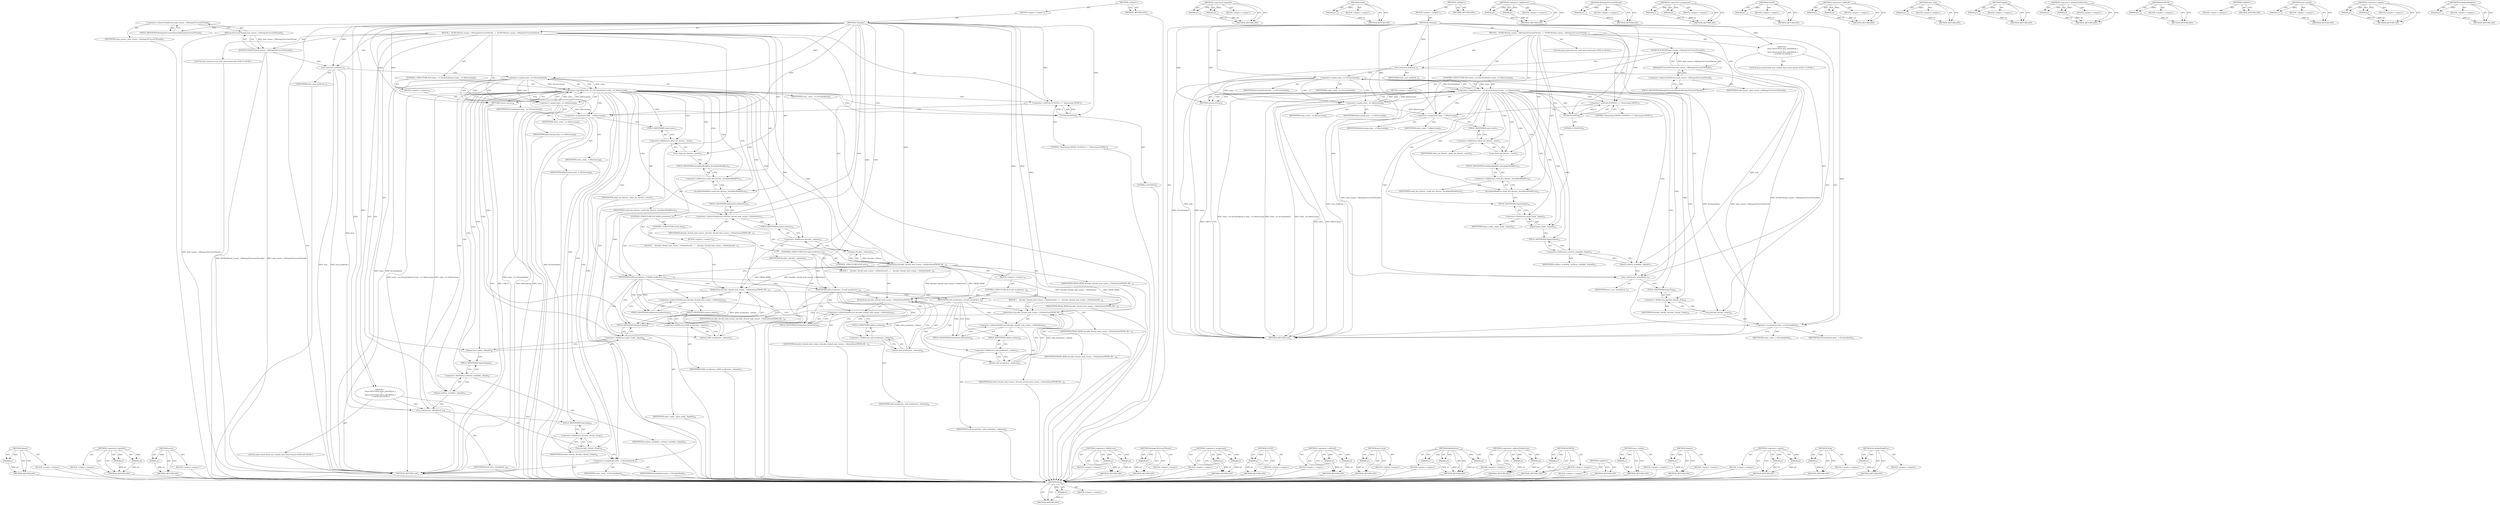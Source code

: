 digraph "InvalidateWeakPtrs" {
vulnerable_147 [label=<(METHOD,Stop)>];
vulnerable_148 [label=<(PARAM,p1)>];
vulnerable_149 [label=<(BLOCK,&lt;empty&gt;,&lt;empty&gt;)>];
vulnerable_150 [label=<(METHOD_RETURN,ANY)>];
vulnerable_102 [label=<(METHOD,&lt;operator&gt;.logicalOr)>];
vulnerable_103 [label=<(PARAM,p1)>];
vulnerable_104 [label=<(PARAM,p2)>];
vulnerable_105 [label=<(BLOCK,&lt;empty&gt;,&lt;empty&gt;)>];
vulnerable_106 [label=<(METHOD_RETURN,ANY)>];
vulnerable_126 [label=<(METHOD,reset)>];
vulnerable_127 [label=<(PARAM,p1)>];
vulnerable_128 [label=<(BLOCK,&lt;empty&gt;,&lt;empty&gt;)>];
vulnerable_129 [label=<(METHOD_RETURN,ANY)>];
vulnerable_6 [label=<(METHOD,&lt;global&gt;)<SUB>1</SUB>>];
vulnerable_7 [label=<(BLOCK,&lt;empty&gt;,&lt;empty&gt;)<SUB>1</SUB>>];
vulnerable_8 [label=<(METHOD,Cleanup)<SUB>1</SUB>>];
vulnerable_9 [label=<(BLOCK,{
  DCHECK(task_runner_-&gt;BelongsToCurrentThread...,{
  DCHECK(task_runner_-&gt;BelongsToCurrentThread...)<SUB>1</SUB>>];
vulnerable_10 [label=<(DCHECK,DCHECK(task_runner_-&gt;BelongsToCurrentThread()))<SUB>2</SUB>>];
vulnerable_11 [label=<(BelongsToCurrentThread,task_runner_-&gt;BelongsToCurrentThread())<SUB>2</SUB>>];
vulnerable_12 [label=<(&lt;operator&gt;.indirectFieldAccess,task_runner_-&gt;BelongsToCurrentThread)<SUB>2</SUB>>];
vulnerable_13 [label=<(IDENTIFIER,task_runner_,task_runner_-&gt;BelongsToCurrentThread())<SUB>2</SUB>>];
vulnerable_14 [label=<(FIELD_IDENTIFIER,BelongsToCurrentThread,BelongsToCurrentThread)<SUB>2</SUB>>];
vulnerable_15 [label="<(LOCAL,base.AutoLock auto_lock: base.AutoLock)<SUB>4</SUB>>"];
vulnerable_16 [label=<(auto_lock,auto_lock(lock_))<SUB>4</SUB>>];
vulnerable_17 [label=<(IDENTIFIER,lock_,auto_lock(lock_))<SUB>4</SUB>>];
vulnerable_18 [label=<(CONTROL_STRUCTURE,IF,if (state_ == kUninitialized || state_ == kDestroying))<SUB>5</SUB>>];
vulnerable_19 [label=<(&lt;operator&gt;.logicalOr,state_ == kUninitialized || state_ == kDestroying)<SUB>5</SUB>>];
vulnerable_20 [label=<(&lt;operator&gt;.equals,state_ == kUninitialized)<SUB>5</SUB>>];
vulnerable_21 [label=<(IDENTIFIER,state_,state_ == kUninitialized)<SUB>5</SUB>>];
vulnerable_22 [label=<(IDENTIFIER,kUninitialized,state_ == kUninitialized)<SUB>5</SUB>>];
vulnerable_23 [label=<(&lt;operator&gt;.equals,state_ == kDestroying)<SUB>5</SUB>>];
vulnerable_24 [label=<(IDENTIFIER,state_,state_ == kDestroying)<SUB>5</SUB>>];
vulnerable_25 [label=<(IDENTIFIER,kDestroying,state_ == kDestroying)<SUB>5</SUB>>];
vulnerable_26 [label=<(BLOCK,&lt;empty&gt;,&lt;empty&gt;)<SUB>6</SUB>>];
vulnerable_27 [label=<(RETURN,return;,return;)<SUB>6</SUB>>];
vulnerable_28 [label=<(&lt;operator&gt;.shiftLeft,VLOGF(2) &lt;&lt; &quot;Destroying VAVDA&quot;)<SUB>8</SUB>>];
vulnerable_29 [label=<(VLOGF,VLOGF(2))<SUB>8</SUB>>];
vulnerable_30 [label=<(LITERAL,2,VLOGF(2))<SUB>8</SUB>>];
vulnerable_31 [label=<(LITERAL,&quot;Destroying VAVDA&quot;,VLOGF(2) &lt;&lt; &quot;Destroying VAVDA&quot;)<SUB>8</SUB>>];
vulnerable_32 [label=<(&lt;operator&gt;.assignment,state_ = kDestroying)<SUB>9</SUB>>];
vulnerable_33 [label=<(IDENTIFIER,state_,state_ = kDestroying)<SUB>9</SUB>>];
vulnerable_34 [label=<(IDENTIFIER,kDestroying,state_ = kDestroying)<SUB>9</SUB>>];
vulnerable_35 [label=<(reset,client_ptr_factory_.reset())<SUB>11</SUB>>];
vulnerable_36 [label=<(&lt;operator&gt;.fieldAccess,client_ptr_factory_.reset)<SUB>11</SUB>>];
vulnerable_37 [label=<(IDENTIFIER,client_ptr_factory_,client_ptr_factory_.reset())<SUB>11</SUB>>];
vulnerable_38 [label=<(FIELD_IDENTIFIER,reset,reset)<SUB>11</SUB>>];
vulnerable_39 [label=<(InvalidateWeakPtrs,weak_this_factory_.InvalidateWeakPtrs())<SUB>12</SUB>>];
vulnerable_40 [label=<(&lt;operator&gt;.fieldAccess,weak_this_factory_.InvalidateWeakPtrs)<SUB>12</SUB>>];
vulnerable_41 [label=<(IDENTIFIER,weak_this_factory_,weak_this_factory_.InvalidateWeakPtrs())<SUB>12</SUB>>];
vulnerable_42 [label=<(FIELD_IDENTIFIER,InvalidateWeakPtrs,InvalidateWeakPtrs)<SUB>12</SUB>>];
vulnerable_43 [label=<(Signal,input_ready_.Signal())<SUB>14</SUB>>];
vulnerable_44 [label=<(&lt;operator&gt;.fieldAccess,input_ready_.Signal)<SUB>14</SUB>>];
vulnerable_45 [label=<(IDENTIFIER,input_ready_,input_ready_.Signal())<SUB>14</SUB>>];
vulnerable_46 [label=<(FIELD_IDENTIFIER,Signal,Signal)<SUB>14</SUB>>];
vulnerable_47 [label=<(Signal,surfaces_available_.Signal())<SUB>15</SUB>>];
vulnerable_48 [label=<(&lt;operator&gt;.fieldAccess,surfaces_available_.Signal)<SUB>15</SUB>>];
vulnerable_49 [label=<(IDENTIFIER,surfaces_available_,surfaces_available_.Signal())<SUB>15</SUB>>];
vulnerable_50 [label=<(FIELD_IDENTIFIER,Signal,Signal)<SUB>15</SUB>>];
vulnerable_51 [label="<(BLOCK,{
    base::AutoUnlock auto_unlock(lock_);
    ...,{
    base::AutoUnlock auto_unlock(lock_);
    ...)<SUB>16</SUB>>"];
vulnerable_52 [label="<(LOCAL,base.AutoUnlock auto_unlock: base.AutoUnlock)<SUB>17</SUB>>"];
vulnerable_53 [label=<(auto_unlock,auto_unlock(lock_))<SUB>17</SUB>>];
vulnerable_54 [label=<(IDENTIFIER,lock_,auto_unlock(lock_))<SUB>17</SUB>>];
vulnerable_55 [label=<(Stop,decoder_thread_.Stop())<SUB>18</SUB>>];
vulnerable_56 [label=<(&lt;operator&gt;.fieldAccess,decoder_thread_.Stop)<SUB>18</SUB>>];
vulnerable_57 [label=<(IDENTIFIER,decoder_thread_,decoder_thread_.Stop())<SUB>18</SUB>>];
vulnerable_58 [label=<(FIELD_IDENTIFIER,Stop,Stop)<SUB>18</SUB>>];
vulnerable_59 [label=<(&lt;operator&gt;.assignment,state_ = kUninitialized)<SUB>21</SUB>>];
vulnerable_60 [label=<(IDENTIFIER,state_,state_ = kUninitialized)<SUB>21</SUB>>];
vulnerable_61 [label=<(IDENTIFIER,kUninitialized,state_ = kUninitialized)<SUB>21</SUB>>];
vulnerable_62 [label=<(METHOD_RETURN,void)<SUB>1</SUB>>];
vulnerable_64 [label=<(METHOD_RETURN,ANY)<SUB>1</SUB>>];
vulnerable_130 [label=<(METHOD,&lt;operator&gt;.fieldAccess)>];
vulnerable_131 [label=<(PARAM,p1)>];
vulnerable_132 [label=<(PARAM,p2)>];
vulnerable_133 [label=<(BLOCK,&lt;empty&gt;,&lt;empty&gt;)>];
vulnerable_134 [label=<(METHOD_RETURN,ANY)>];
vulnerable_89 [label=<(METHOD,BelongsToCurrentThread)>];
vulnerable_90 [label=<(PARAM,p1)>];
vulnerable_91 [label=<(BLOCK,&lt;empty&gt;,&lt;empty&gt;)>];
vulnerable_92 [label=<(METHOD_RETURN,ANY)>];
vulnerable_121 [label=<(METHOD,&lt;operator&gt;.assignment)>];
vulnerable_122 [label=<(PARAM,p1)>];
vulnerable_123 [label=<(PARAM,p2)>];
vulnerable_124 [label=<(BLOCK,&lt;empty&gt;,&lt;empty&gt;)>];
vulnerable_125 [label=<(METHOD_RETURN,ANY)>];
vulnerable_117 [label=<(METHOD,VLOGF)>];
vulnerable_118 [label=<(PARAM,p1)>];
vulnerable_119 [label=<(BLOCK,&lt;empty&gt;,&lt;empty&gt;)>];
vulnerable_120 [label=<(METHOD_RETURN,ANY)>];
vulnerable_112 [label=<(METHOD,&lt;operator&gt;.shiftLeft)>];
vulnerable_113 [label=<(PARAM,p1)>];
vulnerable_114 [label=<(PARAM,p2)>];
vulnerable_115 [label=<(BLOCK,&lt;empty&gt;,&lt;empty&gt;)>];
vulnerable_116 [label=<(METHOD_RETURN,ANY)>];
vulnerable_98 [label=<(METHOD,auto_lock)>];
vulnerable_99 [label=<(PARAM,p1)>];
vulnerable_100 [label=<(BLOCK,&lt;empty&gt;,&lt;empty&gt;)>];
vulnerable_101 [label=<(METHOD_RETURN,ANY)>];
vulnerable_139 [label=<(METHOD,Signal)>];
vulnerable_140 [label=<(PARAM,p1)>];
vulnerable_141 [label=<(BLOCK,&lt;empty&gt;,&lt;empty&gt;)>];
vulnerable_142 [label=<(METHOD_RETURN,ANY)>];
vulnerable_93 [label=<(METHOD,&lt;operator&gt;.indirectFieldAccess)>];
vulnerable_94 [label=<(PARAM,p1)>];
vulnerable_95 [label=<(PARAM,p2)>];
vulnerable_96 [label=<(BLOCK,&lt;empty&gt;,&lt;empty&gt;)>];
vulnerable_97 [label=<(METHOD_RETURN,ANY)>];
vulnerable_85 [label=<(METHOD,DCHECK)>];
vulnerable_86 [label=<(PARAM,p1)>];
vulnerable_87 [label=<(BLOCK,&lt;empty&gt;,&lt;empty&gt;)>];
vulnerable_88 [label=<(METHOD_RETURN,ANY)>];
vulnerable_79 [label=<(METHOD,&lt;global&gt;)<SUB>1</SUB>>];
vulnerable_80 [label=<(BLOCK,&lt;empty&gt;,&lt;empty&gt;)>];
vulnerable_81 [label=<(METHOD_RETURN,ANY)>];
vulnerable_143 [label=<(METHOD,auto_unlock)>];
vulnerable_144 [label=<(PARAM,p1)>];
vulnerable_145 [label=<(BLOCK,&lt;empty&gt;,&lt;empty&gt;)>];
vulnerable_146 [label=<(METHOD_RETURN,ANY)>];
vulnerable_107 [label=<(METHOD,&lt;operator&gt;.equals)>];
vulnerable_108 [label=<(PARAM,p1)>];
vulnerable_109 [label=<(PARAM,p2)>];
vulnerable_110 [label=<(BLOCK,&lt;empty&gt;,&lt;empty&gt;)>];
vulnerable_111 [label=<(METHOD_RETURN,ANY)>];
vulnerable_135 [label=<(METHOD,InvalidateWeakPtrs)>];
vulnerable_136 [label=<(PARAM,p1)>];
vulnerable_137 [label=<(BLOCK,&lt;empty&gt;,&lt;empty&gt;)>];
vulnerable_138 [label=<(METHOD_RETURN,ANY)>];
fixed_198 [label=<(METHOD,Signal)>];
fixed_199 [label=<(PARAM,p1)>];
fixed_200 [label=<(BLOCK,&lt;empty&gt;,&lt;empty&gt;)>];
fixed_201 [label=<(METHOD_RETURN,ANY)>];
fixed_151 [label=<(METHOD,&lt;operator&gt;.logicalOr)>];
fixed_152 [label=<(PARAM,p1)>];
fixed_153 [label=<(PARAM,p2)>];
fixed_154 [label=<(BLOCK,&lt;empty&gt;,&lt;empty&gt;)>];
fixed_155 [label=<(METHOD_RETURN,ANY)>];
fixed_175 [label=<(METHOD,reset)>];
fixed_176 [label=<(PARAM,p1)>];
fixed_177 [label=<(BLOCK,&lt;empty&gt;,&lt;empty&gt;)>];
fixed_178 [label=<(METHOD_RETURN,ANY)>];
fixed_6 [label=<(METHOD,&lt;global&gt;)<SUB>1</SUB>>];
fixed_7 [label=<(BLOCK,&lt;empty&gt;,&lt;empty&gt;)<SUB>1</SUB>>];
fixed_8 [label=<(METHOD,Cleanup)<SUB>1</SUB>>];
fixed_9 [label=<(BLOCK,{
  DCHECK(task_runner_-&gt;BelongsToCurrentThread...,{
  DCHECK(task_runner_-&gt;BelongsToCurrentThread...)<SUB>1</SUB>>];
fixed_10 [label=<(DCHECK,DCHECK(task_runner_-&gt;BelongsToCurrentThread()))<SUB>2</SUB>>];
fixed_11 [label=<(BelongsToCurrentThread,task_runner_-&gt;BelongsToCurrentThread())<SUB>2</SUB>>];
fixed_12 [label=<(&lt;operator&gt;.indirectFieldAccess,task_runner_-&gt;BelongsToCurrentThread)<SUB>2</SUB>>];
fixed_13 [label=<(IDENTIFIER,task_runner_,task_runner_-&gt;BelongsToCurrentThread())<SUB>2</SUB>>];
fixed_14 [label=<(FIELD_IDENTIFIER,BelongsToCurrentThread,BelongsToCurrentThread)<SUB>2</SUB>>];
fixed_15 [label="<(LOCAL,base.AutoLock auto_lock: base.AutoLock)<SUB>4</SUB>>"];
fixed_16 [label=<(auto_lock,auto_lock(lock_))<SUB>4</SUB>>];
fixed_17 [label=<(IDENTIFIER,lock_,auto_lock(lock_))<SUB>4</SUB>>];
fixed_18 [label=<(CONTROL_STRUCTURE,IF,if (state_ == kUninitialized || state_ == kDestroying))<SUB>5</SUB>>];
fixed_19 [label=<(&lt;operator&gt;.logicalOr,state_ == kUninitialized || state_ == kDestroying)<SUB>5</SUB>>];
fixed_20 [label=<(&lt;operator&gt;.equals,state_ == kUninitialized)<SUB>5</SUB>>];
fixed_21 [label=<(IDENTIFIER,state_,state_ == kUninitialized)<SUB>5</SUB>>];
fixed_22 [label=<(IDENTIFIER,kUninitialized,state_ == kUninitialized)<SUB>5</SUB>>];
fixed_23 [label=<(&lt;operator&gt;.equals,state_ == kDestroying)<SUB>5</SUB>>];
fixed_24 [label=<(IDENTIFIER,state_,state_ == kDestroying)<SUB>5</SUB>>];
fixed_25 [label=<(IDENTIFIER,kDestroying,state_ == kDestroying)<SUB>5</SUB>>];
fixed_26 [label=<(BLOCK,&lt;empty&gt;,&lt;empty&gt;)<SUB>6</SUB>>];
fixed_27 [label=<(RETURN,return;,return;)<SUB>6</SUB>>];
fixed_28 [label=<(&lt;operator&gt;.shiftLeft,VLOGF(2) &lt;&lt; &quot;Destroying VAVDA&quot;)<SUB>8</SUB>>];
fixed_29 [label=<(VLOGF,VLOGF(2))<SUB>8</SUB>>];
fixed_30 [label=<(LITERAL,2,VLOGF(2))<SUB>8</SUB>>];
fixed_31 [label=<(LITERAL,&quot;Destroying VAVDA&quot;,VLOGF(2) &lt;&lt; &quot;Destroying VAVDA&quot;)<SUB>8</SUB>>];
fixed_32 [label=<(&lt;operator&gt;.assignment,state_ = kDestroying)<SUB>9</SUB>>];
fixed_33 [label=<(IDENTIFIER,state_,state_ = kDestroying)<SUB>9</SUB>>];
fixed_34 [label=<(IDENTIFIER,kDestroying,state_ = kDestroying)<SUB>9</SUB>>];
fixed_35 [label=<(reset,client_ptr_factory_.reset())<SUB>11</SUB>>];
fixed_36 [label=<(&lt;operator&gt;.fieldAccess,client_ptr_factory_.reset)<SUB>11</SUB>>];
fixed_37 [label=<(IDENTIFIER,client_ptr_factory_,client_ptr_factory_.reset())<SUB>11</SUB>>];
fixed_38 [label=<(FIELD_IDENTIFIER,reset,reset)<SUB>11</SUB>>];
fixed_39 [label=<(InvalidateWeakPtrs,weak_this_factory_.InvalidateWeakPtrs())<SUB>12</SUB>>];
fixed_40 [label=<(&lt;operator&gt;.fieldAccess,weak_this_factory_.InvalidateWeakPtrs)<SUB>12</SUB>>];
fixed_41 [label=<(IDENTIFIER,weak_this_factory_,weak_this_factory_.InvalidateWeakPtrs())<SUB>12</SUB>>];
fixed_42 [label=<(FIELD_IDENTIFIER,InvalidateWeakPtrs,InvalidateWeakPtrs)<SUB>12</SUB>>];
fixed_43 [label=<(DeleteSoon,decoder_thread_task_runner_-&gt;DeleteSoon(FROM_HE...)<SUB>14</SUB>>];
fixed_44 [label=<(&lt;operator&gt;.indirectFieldAccess,decoder_thread_task_runner_-&gt;DeleteSoon)<SUB>14</SUB>>];
fixed_45 [label=<(IDENTIFIER,decoder_thread_task_runner_,decoder_thread_task_runner_-&gt;DeleteSoon(FROM_HE...)<SUB>14</SUB>>];
fixed_46 [label=<(FIELD_IDENTIFIER,DeleteSoon,DeleteSoon)<SUB>14</SUB>>];
fixed_47 [label=<(IDENTIFIER,FROM_HERE,decoder_thread_task_runner_-&gt;DeleteSoon(FROM_HE...)<SUB>14</SUB>>];
fixed_48 [label=<(release,decoder_.release())<SUB>14</SUB>>];
fixed_49 [label=<(&lt;operator&gt;.fieldAccess,decoder_.release)<SUB>14</SUB>>];
fixed_50 [label=<(IDENTIFIER,decoder_,decoder_.release())<SUB>14</SUB>>];
fixed_51 [label=<(FIELD_IDENTIFIER,release,release)<SUB>14</SUB>>];
fixed_52 [label=<(CONTROL_STRUCTURE,IF,if (h264_accelerator_))<SUB>15</SUB>>];
fixed_53 [label=<(IDENTIFIER,h264_accelerator_,if (h264_accelerator_))<SUB>15</SUB>>];
fixed_54 [label=<(BLOCK,{
    decoder_thread_task_runner_-&gt;DeleteSoon(F...,{
    decoder_thread_task_runner_-&gt;DeleteSoon(F...)<SUB>15</SUB>>];
fixed_55 [label=<(DeleteSoon,decoder_thread_task_runner_-&gt;DeleteSoon(FROM_HE...)<SUB>16</SUB>>];
fixed_56 [label=<(&lt;operator&gt;.indirectFieldAccess,decoder_thread_task_runner_-&gt;DeleteSoon)<SUB>16</SUB>>];
fixed_57 [label=<(IDENTIFIER,decoder_thread_task_runner_,decoder_thread_task_runner_-&gt;DeleteSoon(FROM_HE...)<SUB>16</SUB>>];
fixed_58 [label=<(FIELD_IDENTIFIER,DeleteSoon,DeleteSoon)<SUB>16</SUB>>];
fixed_59 [label=<(IDENTIFIER,FROM_HERE,decoder_thread_task_runner_-&gt;DeleteSoon(FROM_HE...)<SUB>16</SUB>>];
fixed_60 [label=<(release,h264_accelerator_.release())<SUB>17</SUB>>];
fixed_61 [label=<(&lt;operator&gt;.fieldAccess,h264_accelerator_.release)<SUB>17</SUB>>];
fixed_62 [label=<(IDENTIFIER,h264_accelerator_,h264_accelerator_.release())<SUB>17</SUB>>];
fixed_63 [label=<(FIELD_IDENTIFIER,release,release)<SUB>17</SUB>>];
fixed_64 [label=<(CONTROL_STRUCTURE,ELSE,else)<SUB>18</SUB>>];
fixed_65 [label=<(BLOCK,&lt;empty&gt;,&lt;empty&gt;)<SUB>18</SUB>>];
fixed_66 [label=<(CONTROL_STRUCTURE,IF,if (vp8_accelerator_))<SUB>18</SUB>>];
fixed_67 [label=<(IDENTIFIER,vp8_accelerator_,if (vp8_accelerator_))<SUB>18</SUB>>];
fixed_68 [label=<(BLOCK,{
    decoder_thread_task_runner_-&gt;DeleteSoon(F...,{
    decoder_thread_task_runner_-&gt;DeleteSoon(F...)<SUB>18</SUB>>];
fixed_69 [label=<(DeleteSoon,decoder_thread_task_runner_-&gt;DeleteSoon(FROM_HE...)<SUB>19</SUB>>];
fixed_70 [label=<(&lt;operator&gt;.indirectFieldAccess,decoder_thread_task_runner_-&gt;DeleteSoon)<SUB>19</SUB>>];
fixed_71 [label=<(IDENTIFIER,decoder_thread_task_runner_,decoder_thread_task_runner_-&gt;DeleteSoon(FROM_HE...)<SUB>19</SUB>>];
fixed_72 [label=<(FIELD_IDENTIFIER,DeleteSoon,DeleteSoon)<SUB>19</SUB>>];
fixed_73 [label=<(IDENTIFIER,FROM_HERE,decoder_thread_task_runner_-&gt;DeleteSoon(FROM_HE...)<SUB>19</SUB>>];
fixed_74 [label=<(release,vp8_accelerator_.release())<SUB>20</SUB>>];
fixed_75 [label=<(&lt;operator&gt;.fieldAccess,vp8_accelerator_.release)<SUB>20</SUB>>];
fixed_76 [label=<(IDENTIFIER,vp8_accelerator_,vp8_accelerator_.release())<SUB>20</SUB>>];
fixed_77 [label=<(FIELD_IDENTIFIER,release,release)<SUB>20</SUB>>];
fixed_78 [label=<(CONTROL_STRUCTURE,ELSE,else)<SUB>21</SUB>>];
fixed_79 [label=<(BLOCK,&lt;empty&gt;,&lt;empty&gt;)<SUB>21</SUB>>];
fixed_80 [label=<(CONTROL_STRUCTURE,IF,if (vp9_accelerator_))<SUB>21</SUB>>];
fixed_81 [label=<(IDENTIFIER,vp9_accelerator_,if (vp9_accelerator_))<SUB>21</SUB>>];
fixed_82 [label=<(BLOCK,{
    decoder_thread_task_runner_-&gt;DeleteSoon(F...,{
    decoder_thread_task_runner_-&gt;DeleteSoon(F...)<SUB>21</SUB>>];
fixed_83 [label=<(DeleteSoon,decoder_thread_task_runner_-&gt;DeleteSoon(FROM_HE...)<SUB>22</SUB>>];
fixed_84 [label=<(&lt;operator&gt;.indirectFieldAccess,decoder_thread_task_runner_-&gt;DeleteSoon)<SUB>22</SUB>>];
fixed_85 [label=<(IDENTIFIER,decoder_thread_task_runner_,decoder_thread_task_runner_-&gt;DeleteSoon(FROM_HE...)<SUB>22</SUB>>];
fixed_86 [label=<(FIELD_IDENTIFIER,DeleteSoon,DeleteSoon)<SUB>22</SUB>>];
fixed_87 [label=<(IDENTIFIER,FROM_HERE,decoder_thread_task_runner_-&gt;DeleteSoon(FROM_HE...)<SUB>22</SUB>>];
fixed_88 [label=<(release,vp9_accelerator_.release())<SUB>23</SUB>>];
fixed_89 [label=<(&lt;operator&gt;.fieldAccess,vp9_accelerator_.release)<SUB>23</SUB>>];
fixed_90 [label=<(IDENTIFIER,vp9_accelerator_,vp9_accelerator_.release())<SUB>23</SUB>>];
fixed_91 [label=<(FIELD_IDENTIFIER,release,release)<SUB>23</SUB>>];
fixed_92 [label=<(Signal,input_ready_.Signal())<SUB>26</SUB>>];
fixed_93 [label=<(&lt;operator&gt;.fieldAccess,input_ready_.Signal)<SUB>26</SUB>>];
fixed_94 [label=<(IDENTIFIER,input_ready_,input_ready_.Signal())<SUB>26</SUB>>];
fixed_95 [label=<(FIELD_IDENTIFIER,Signal,Signal)<SUB>26</SUB>>];
fixed_96 [label=<(Signal,surfaces_available_.Signal())<SUB>27</SUB>>];
fixed_97 [label=<(&lt;operator&gt;.fieldAccess,surfaces_available_.Signal)<SUB>27</SUB>>];
fixed_98 [label=<(IDENTIFIER,surfaces_available_,surfaces_available_.Signal())<SUB>27</SUB>>];
fixed_99 [label=<(FIELD_IDENTIFIER,Signal,Signal)<SUB>27</SUB>>];
fixed_100 [label="<(BLOCK,{
    base::AutoUnlock auto_unlock(lock_);
    ...,{
    base::AutoUnlock auto_unlock(lock_);
    ...)<SUB>28</SUB>>"];
fixed_101 [label="<(LOCAL,base.AutoUnlock auto_unlock: base.AutoUnlock)<SUB>29</SUB>>"];
fixed_102 [label=<(auto_unlock,auto_unlock(lock_))<SUB>29</SUB>>];
fixed_103 [label=<(IDENTIFIER,lock_,auto_unlock(lock_))<SUB>29</SUB>>];
fixed_104 [label=<(Stop,decoder_thread_.Stop())<SUB>30</SUB>>];
fixed_105 [label=<(&lt;operator&gt;.fieldAccess,decoder_thread_.Stop)<SUB>30</SUB>>];
fixed_106 [label=<(IDENTIFIER,decoder_thread_,decoder_thread_.Stop())<SUB>30</SUB>>];
fixed_107 [label=<(FIELD_IDENTIFIER,Stop,Stop)<SUB>30</SUB>>];
fixed_108 [label=<(&lt;operator&gt;.assignment,state_ = kUninitialized)<SUB>33</SUB>>];
fixed_109 [label=<(IDENTIFIER,state_,state_ = kUninitialized)<SUB>33</SUB>>];
fixed_110 [label=<(IDENTIFIER,kUninitialized,state_ = kUninitialized)<SUB>33</SUB>>];
fixed_111 [label=<(METHOD_RETURN,void)<SUB>1</SUB>>];
fixed_113 [label=<(METHOD_RETURN,ANY)<SUB>1</SUB>>];
fixed_179 [label=<(METHOD,&lt;operator&gt;.fieldAccess)>];
fixed_180 [label=<(PARAM,p1)>];
fixed_181 [label=<(PARAM,p2)>];
fixed_182 [label=<(BLOCK,&lt;empty&gt;,&lt;empty&gt;)>];
fixed_183 [label=<(METHOD_RETURN,ANY)>];
fixed_138 [label=<(METHOD,BelongsToCurrentThread)>];
fixed_139 [label=<(PARAM,p1)>];
fixed_140 [label=<(BLOCK,&lt;empty&gt;,&lt;empty&gt;)>];
fixed_141 [label=<(METHOD_RETURN,ANY)>];
fixed_170 [label=<(METHOD,&lt;operator&gt;.assignment)>];
fixed_171 [label=<(PARAM,p1)>];
fixed_172 [label=<(PARAM,p2)>];
fixed_173 [label=<(BLOCK,&lt;empty&gt;,&lt;empty&gt;)>];
fixed_174 [label=<(METHOD_RETURN,ANY)>];
fixed_166 [label=<(METHOD,VLOGF)>];
fixed_167 [label=<(PARAM,p1)>];
fixed_168 [label=<(BLOCK,&lt;empty&gt;,&lt;empty&gt;)>];
fixed_169 [label=<(METHOD_RETURN,ANY)>];
fixed_161 [label=<(METHOD,&lt;operator&gt;.shiftLeft)>];
fixed_162 [label=<(PARAM,p1)>];
fixed_163 [label=<(PARAM,p2)>];
fixed_164 [label=<(BLOCK,&lt;empty&gt;,&lt;empty&gt;)>];
fixed_165 [label=<(METHOD_RETURN,ANY)>];
fixed_147 [label=<(METHOD,auto_lock)>];
fixed_148 [label=<(PARAM,p1)>];
fixed_149 [label=<(BLOCK,&lt;empty&gt;,&lt;empty&gt;)>];
fixed_150 [label=<(METHOD_RETURN,ANY)>];
fixed_188 [label=<(METHOD,DeleteSoon)>];
fixed_189 [label=<(PARAM,p1)>];
fixed_190 [label=<(PARAM,p2)>];
fixed_191 [label=<(PARAM,p3)>];
fixed_192 [label=<(BLOCK,&lt;empty&gt;,&lt;empty&gt;)>];
fixed_193 [label=<(METHOD_RETURN,ANY)>];
fixed_142 [label=<(METHOD,&lt;operator&gt;.indirectFieldAccess)>];
fixed_143 [label=<(PARAM,p1)>];
fixed_144 [label=<(PARAM,p2)>];
fixed_145 [label=<(BLOCK,&lt;empty&gt;,&lt;empty&gt;)>];
fixed_146 [label=<(METHOD_RETURN,ANY)>];
fixed_134 [label=<(METHOD,DCHECK)>];
fixed_135 [label=<(PARAM,p1)>];
fixed_136 [label=<(BLOCK,&lt;empty&gt;,&lt;empty&gt;)>];
fixed_137 [label=<(METHOD_RETURN,ANY)>];
fixed_128 [label=<(METHOD,&lt;global&gt;)<SUB>1</SUB>>];
fixed_129 [label=<(BLOCK,&lt;empty&gt;,&lt;empty&gt;)>];
fixed_130 [label=<(METHOD_RETURN,ANY)>];
fixed_202 [label=<(METHOD,auto_unlock)>];
fixed_203 [label=<(PARAM,p1)>];
fixed_204 [label=<(BLOCK,&lt;empty&gt;,&lt;empty&gt;)>];
fixed_205 [label=<(METHOD_RETURN,ANY)>];
fixed_194 [label=<(METHOD,release)>];
fixed_195 [label=<(PARAM,p1)>];
fixed_196 [label=<(BLOCK,&lt;empty&gt;,&lt;empty&gt;)>];
fixed_197 [label=<(METHOD_RETURN,ANY)>];
fixed_156 [label=<(METHOD,&lt;operator&gt;.equals)>];
fixed_157 [label=<(PARAM,p1)>];
fixed_158 [label=<(PARAM,p2)>];
fixed_159 [label=<(BLOCK,&lt;empty&gt;,&lt;empty&gt;)>];
fixed_160 [label=<(METHOD_RETURN,ANY)>];
fixed_206 [label=<(METHOD,Stop)>];
fixed_207 [label=<(PARAM,p1)>];
fixed_208 [label=<(BLOCK,&lt;empty&gt;,&lt;empty&gt;)>];
fixed_209 [label=<(METHOD_RETURN,ANY)>];
fixed_184 [label=<(METHOD,InvalidateWeakPtrs)>];
fixed_185 [label=<(PARAM,p1)>];
fixed_186 [label=<(BLOCK,&lt;empty&gt;,&lt;empty&gt;)>];
fixed_187 [label=<(METHOD_RETURN,ANY)>];
vulnerable_147 -> vulnerable_148  [key=0, label="AST: "];
vulnerable_147 -> vulnerable_148  [key=1, label="DDG: "];
vulnerable_147 -> vulnerable_149  [key=0, label="AST: "];
vulnerable_147 -> vulnerable_150  [key=0, label="AST: "];
vulnerable_147 -> vulnerable_150  [key=1, label="CFG: "];
vulnerable_148 -> vulnerable_150  [key=0, label="DDG: p1"];
vulnerable_102 -> vulnerable_103  [key=0, label="AST: "];
vulnerable_102 -> vulnerable_103  [key=1, label="DDG: "];
vulnerable_102 -> vulnerable_105  [key=0, label="AST: "];
vulnerable_102 -> vulnerable_104  [key=0, label="AST: "];
vulnerable_102 -> vulnerable_104  [key=1, label="DDG: "];
vulnerable_102 -> vulnerable_106  [key=0, label="AST: "];
vulnerable_102 -> vulnerable_106  [key=1, label="CFG: "];
vulnerable_103 -> vulnerable_106  [key=0, label="DDG: p1"];
vulnerable_104 -> vulnerable_106  [key=0, label="DDG: p2"];
vulnerable_126 -> vulnerable_127  [key=0, label="AST: "];
vulnerable_126 -> vulnerable_127  [key=1, label="DDG: "];
vulnerable_126 -> vulnerable_128  [key=0, label="AST: "];
vulnerable_126 -> vulnerable_129  [key=0, label="AST: "];
vulnerable_126 -> vulnerable_129  [key=1, label="CFG: "];
vulnerable_127 -> vulnerable_129  [key=0, label="DDG: p1"];
vulnerable_6 -> vulnerable_7  [key=0, label="AST: "];
vulnerable_6 -> vulnerable_64  [key=0, label="AST: "];
vulnerable_6 -> vulnerable_64  [key=1, label="CFG: "];
vulnerable_7 -> vulnerable_8  [key=0, label="AST: "];
vulnerable_8 -> vulnerable_9  [key=0, label="AST: "];
vulnerable_8 -> vulnerable_62  [key=0, label="AST: "];
vulnerable_8 -> vulnerable_14  [key=0, label="CFG: "];
vulnerable_8 -> vulnerable_32  [key=0, label="DDG: "];
vulnerable_8 -> vulnerable_51  [key=0, label="DDG: "];
vulnerable_8 -> vulnerable_59  [key=0, label="DDG: "];
vulnerable_8 -> vulnerable_16  [key=0, label="DDG: "];
vulnerable_8 -> vulnerable_28  [key=0, label="DDG: "];
vulnerable_8 -> vulnerable_27  [key=0, label="DDG: "];
vulnerable_8 -> vulnerable_29  [key=0, label="DDG: "];
vulnerable_8 -> vulnerable_53  [key=0, label="DDG: "];
vulnerable_8 -> vulnerable_20  [key=0, label="DDG: "];
vulnerable_8 -> vulnerable_23  [key=0, label="DDG: "];
vulnerable_9 -> vulnerable_10  [key=0, label="AST: "];
vulnerable_9 -> vulnerable_15  [key=0, label="AST: "];
vulnerable_9 -> vulnerable_16  [key=0, label="AST: "];
vulnerable_9 -> vulnerable_18  [key=0, label="AST: "];
vulnerable_9 -> vulnerable_28  [key=0, label="AST: "];
vulnerable_9 -> vulnerable_32  [key=0, label="AST: "];
vulnerable_9 -> vulnerable_35  [key=0, label="AST: "];
vulnerable_9 -> vulnerable_39  [key=0, label="AST: "];
vulnerable_9 -> vulnerable_43  [key=0, label="AST: "];
vulnerable_9 -> vulnerable_47  [key=0, label="AST: "];
vulnerable_9 -> vulnerable_51  [key=0, label="AST: "];
vulnerable_9 -> vulnerable_59  [key=0, label="AST: "];
vulnerable_10 -> vulnerable_11  [key=0, label="AST: "];
vulnerable_10 -> vulnerable_16  [key=0, label="CFG: "];
vulnerable_10 -> vulnerable_62  [key=0, label="DDG: task_runner_-&gt;BelongsToCurrentThread()"];
vulnerable_10 -> vulnerable_62  [key=1, label="DDG: DCHECK(task_runner_-&gt;BelongsToCurrentThread())"];
vulnerable_11 -> vulnerable_12  [key=0, label="AST: "];
vulnerable_11 -> vulnerable_10  [key=0, label="CFG: "];
vulnerable_11 -> vulnerable_10  [key=1, label="DDG: task_runner_-&gt;BelongsToCurrentThread"];
vulnerable_11 -> vulnerable_62  [key=0, label="DDG: task_runner_-&gt;BelongsToCurrentThread"];
vulnerable_12 -> vulnerable_13  [key=0, label="AST: "];
vulnerable_12 -> vulnerable_14  [key=0, label="AST: "];
vulnerable_12 -> vulnerable_11  [key=0, label="CFG: "];
vulnerable_14 -> vulnerable_12  [key=0, label="CFG: "];
vulnerable_16 -> vulnerable_17  [key=0, label="AST: "];
vulnerable_16 -> vulnerable_20  [key=0, label="CFG: "];
vulnerable_16 -> vulnerable_62  [key=0, label="DDG: lock_"];
vulnerable_16 -> vulnerable_62  [key=1, label="DDG: auto_lock(lock_)"];
vulnerable_16 -> vulnerable_53  [key=0, label="DDG: lock_"];
vulnerable_18 -> vulnerable_19  [key=0, label="AST: "];
vulnerable_18 -> vulnerable_26  [key=0, label="AST: "];
vulnerable_19 -> vulnerable_20  [key=0, label="AST: "];
vulnerable_19 -> vulnerable_23  [key=0, label="AST: "];
vulnerable_19 -> vulnerable_27  [key=0, label="CFG: "];
vulnerable_19 -> vulnerable_27  [key=1, label="CDG: "];
vulnerable_19 -> vulnerable_29  [key=0, label="CFG: "];
vulnerable_19 -> vulnerable_29  [key=1, label="CDG: "];
vulnerable_19 -> vulnerable_62  [key=0, label="DDG: state_ == kUninitialized"];
vulnerable_19 -> vulnerable_62  [key=1, label="DDG: state_ == kDestroying"];
vulnerable_19 -> vulnerable_62  [key=2, label="DDG: state_ == kUninitialized || state_ == kDestroying"];
vulnerable_19 -> vulnerable_47  [key=0, label="CDG: "];
vulnerable_19 -> vulnerable_48  [key=0, label="CDG: "];
vulnerable_19 -> vulnerable_32  [key=0, label="CDG: "];
vulnerable_19 -> vulnerable_58  [key=0, label="CDG: "];
vulnerable_19 -> vulnerable_42  [key=0, label="CDG: "];
vulnerable_19 -> vulnerable_28  [key=0, label="CDG: "];
vulnerable_19 -> vulnerable_36  [key=0, label="CDG: "];
vulnerable_19 -> vulnerable_46  [key=0, label="CDG: "];
vulnerable_19 -> vulnerable_53  [key=0, label="CDG: "];
vulnerable_19 -> vulnerable_38  [key=0, label="CDG: "];
vulnerable_19 -> vulnerable_56  [key=0, label="CDG: "];
vulnerable_19 -> vulnerable_40  [key=0, label="CDG: "];
vulnerable_19 -> vulnerable_50  [key=0, label="CDG: "];
vulnerable_19 -> vulnerable_59  [key=0, label="CDG: "];
vulnerable_19 -> vulnerable_44  [key=0, label="CDG: "];
vulnerable_19 -> vulnerable_35  [key=0, label="CDG: "];
vulnerable_19 -> vulnerable_55  [key=0, label="CDG: "];
vulnerable_19 -> vulnerable_39  [key=0, label="CDG: "];
vulnerable_19 -> vulnerable_43  [key=0, label="CDG: "];
vulnerable_20 -> vulnerable_21  [key=0, label="AST: "];
vulnerable_20 -> vulnerable_22  [key=0, label="AST: "];
vulnerable_20 -> vulnerable_19  [key=0, label="CFG: "];
vulnerable_20 -> vulnerable_19  [key=1, label="DDG: state_"];
vulnerable_20 -> vulnerable_19  [key=2, label="DDG: kUninitialized"];
vulnerable_20 -> vulnerable_23  [key=0, label="CFG: "];
vulnerable_20 -> vulnerable_23  [key=1, label="DDG: state_"];
vulnerable_20 -> vulnerable_23  [key=2, label="CDG: "];
vulnerable_20 -> vulnerable_62  [key=0, label="DDG: state_"];
vulnerable_20 -> vulnerable_62  [key=1, label="DDG: kUninitialized"];
vulnerable_20 -> vulnerable_59  [key=0, label="DDG: kUninitialized"];
vulnerable_23 -> vulnerable_24  [key=0, label="AST: "];
vulnerable_23 -> vulnerable_25  [key=0, label="AST: "];
vulnerable_23 -> vulnerable_19  [key=0, label="CFG: "];
vulnerable_23 -> vulnerable_19  [key=1, label="DDG: state_"];
vulnerable_23 -> vulnerable_19  [key=2, label="DDG: kDestroying"];
vulnerable_23 -> vulnerable_62  [key=0, label="DDG: state_"];
vulnerable_23 -> vulnerable_62  [key=1, label="DDG: kDestroying"];
vulnerable_23 -> vulnerable_32  [key=0, label="DDG: kDestroying"];
vulnerable_26 -> vulnerable_27  [key=0, label="AST: "];
vulnerable_27 -> vulnerable_62  [key=0, label="CFG: "];
vulnerable_27 -> vulnerable_62  [key=1, label="DDG: &lt;RET&gt;"];
vulnerable_28 -> vulnerable_29  [key=0, label="AST: "];
vulnerable_28 -> vulnerable_31  [key=0, label="AST: "];
vulnerable_28 -> vulnerable_32  [key=0, label="CFG: "];
vulnerable_29 -> vulnerable_30  [key=0, label="AST: "];
vulnerable_29 -> vulnerable_28  [key=0, label="CFG: "];
vulnerable_29 -> vulnerable_28  [key=1, label="DDG: 2"];
vulnerable_32 -> vulnerable_33  [key=0, label="AST: "];
vulnerable_32 -> vulnerable_34  [key=0, label="AST: "];
vulnerable_32 -> vulnerable_38  [key=0, label="CFG: "];
vulnerable_35 -> vulnerable_36  [key=0, label="AST: "];
vulnerable_35 -> vulnerable_42  [key=0, label="CFG: "];
vulnerable_36 -> vulnerable_37  [key=0, label="AST: "];
vulnerable_36 -> vulnerable_38  [key=0, label="AST: "];
vulnerable_36 -> vulnerable_35  [key=0, label="CFG: "];
vulnerable_38 -> vulnerable_36  [key=0, label="CFG: "];
vulnerable_39 -> vulnerable_40  [key=0, label="AST: "];
vulnerable_39 -> vulnerable_46  [key=0, label="CFG: "];
vulnerable_40 -> vulnerable_41  [key=0, label="AST: "];
vulnerable_40 -> vulnerable_42  [key=0, label="AST: "];
vulnerable_40 -> vulnerable_39  [key=0, label="CFG: "];
vulnerable_42 -> vulnerable_40  [key=0, label="CFG: "];
vulnerable_43 -> vulnerable_44  [key=0, label="AST: "];
vulnerable_43 -> vulnerable_50  [key=0, label="CFG: "];
vulnerable_44 -> vulnerable_45  [key=0, label="AST: "];
vulnerable_44 -> vulnerable_46  [key=0, label="AST: "];
vulnerable_44 -> vulnerable_43  [key=0, label="CFG: "];
vulnerable_46 -> vulnerable_44  [key=0, label="CFG: "];
vulnerable_47 -> vulnerable_48  [key=0, label="AST: "];
vulnerable_47 -> vulnerable_53  [key=0, label="CFG: "];
vulnerable_48 -> vulnerable_49  [key=0, label="AST: "];
vulnerable_48 -> vulnerable_50  [key=0, label="AST: "];
vulnerable_48 -> vulnerable_47  [key=0, label="CFG: "];
vulnerable_50 -> vulnerable_48  [key=0, label="CFG: "];
vulnerable_51 -> vulnerable_52  [key=0, label="AST: "];
vulnerable_51 -> vulnerable_53  [key=0, label="AST: "];
vulnerable_51 -> vulnerable_55  [key=0, label="AST: "];
vulnerable_53 -> vulnerable_54  [key=0, label="AST: "];
vulnerable_53 -> vulnerable_58  [key=0, label="CFG: "];
vulnerable_55 -> vulnerable_56  [key=0, label="AST: "];
vulnerable_55 -> vulnerable_59  [key=0, label="CFG: "];
vulnerable_56 -> vulnerable_57  [key=0, label="AST: "];
vulnerable_56 -> vulnerable_58  [key=0, label="AST: "];
vulnerable_56 -> vulnerable_55  [key=0, label="CFG: "];
vulnerable_58 -> vulnerable_56  [key=0, label="CFG: "];
vulnerable_59 -> vulnerable_60  [key=0, label="AST: "];
vulnerable_59 -> vulnerable_61  [key=0, label="AST: "];
vulnerable_59 -> vulnerable_62  [key=0, label="CFG: "];
vulnerable_130 -> vulnerable_131  [key=0, label="AST: "];
vulnerable_130 -> vulnerable_131  [key=1, label="DDG: "];
vulnerable_130 -> vulnerable_133  [key=0, label="AST: "];
vulnerable_130 -> vulnerable_132  [key=0, label="AST: "];
vulnerable_130 -> vulnerable_132  [key=1, label="DDG: "];
vulnerable_130 -> vulnerable_134  [key=0, label="AST: "];
vulnerable_130 -> vulnerable_134  [key=1, label="CFG: "];
vulnerable_131 -> vulnerable_134  [key=0, label="DDG: p1"];
vulnerable_132 -> vulnerable_134  [key=0, label="DDG: p2"];
vulnerable_89 -> vulnerable_90  [key=0, label="AST: "];
vulnerable_89 -> vulnerable_90  [key=1, label="DDG: "];
vulnerable_89 -> vulnerable_91  [key=0, label="AST: "];
vulnerable_89 -> vulnerable_92  [key=0, label="AST: "];
vulnerable_89 -> vulnerable_92  [key=1, label="CFG: "];
vulnerable_90 -> vulnerable_92  [key=0, label="DDG: p1"];
vulnerable_121 -> vulnerable_122  [key=0, label="AST: "];
vulnerable_121 -> vulnerable_122  [key=1, label="DDG: "];
vulnerable_121 -> vulnerable_124  [key=0, label="AST: "];
vulnerable_121 -> vulnerable_123  [key=0, label="AST: "];
vulnerable_121 -> vulnerable_123  [key=1, label="DDG: "];
vulnerable_121 -> vulnerable_125  [key=0, label="AST: "];
vulnerable_121 -> vulnerable_125  [key=1, label="CFG: "];
vulnerable_122 -> vulnerable_125  [key=0, label="DDG: p1"];
vulnerable_123 -> vulnerable_125  [key=0, label="DDG: p2"];
vulnerable_117 -> vulnerable_118  [key=0, label="AST: "];
vulnerable_117 -> vulnerable_118  [key=1, label="DDG: "];
vulnerable_117 -> vulnerable_119  [key=0, label="AST: "];
vulnerable_117 -> vulnerable_120  [key=0, label="AST: "];
vulnerable_117 -> vulnerable_120  [key=1, label="CFG: "];
vulnerable_118 -> vulnerable_120  [key=0, label="DDG: p1"];
vulnerable_112 -> vulnerable_113  [key=0, label="AST: "];
vulnerable_112 -> vulnerable_113  [key=1, label="DDG: "];
vulnerable_112 -> vulnerable_115  [key=0, label="AST: "];
vulnerable_112 -> vulnerable_114  [key=0, label="AST: "];
vulnerable_112 -> vulnerable_114  [key=1, label="DDG: "];
vulnerable_112 -> vulnerable_116  [key=0, label="AST: "];
vulnerable_112 -> vulnerable_116  [key=1, label="CFG: "];
vulnerable_113 -> vulnerable_116  [key=0, label="DDG: p1"];
vulnerable_114 -> vulnerable_116  [key=0, label="DDG: p2"];
vulnerable_98 -> vulnerable_99  [key=0, label="AST: "];
vulnerable_98 -> vulnerable_99  [key=1, label="DDG: "];
vulnerable_98 -> vulnerable_100  [key=0, label="AST: "];
vulnerable_98 -> vulnerable_101  [key=0, label="AST: "];
vulnerable_98 -> vulnerable_101  [key=1, label="CFG: "];
vulnerable_99 -> vulnerable_101  [key=0, label="DDG: p1"];
vulnerable_139 -> vulnerable_140  [key=0, label="AST: "];
vulnerable_139 -> vulnerable_140  [key=1, label="DDG: "];
vulnerable_139 -> vulnerable_141  [key=0, label="AST: "];
vulnerable_139 -> vulnerable_142  [key=0, label="AST: "];
vulnerable_139 -> vulnerable_142  [key=1, label="CFG: "];
vulnerable_140 -> vulnerable_142  [key=0, label="DDG: p1"];
vulnerable_93 -> vulnerable_94  [key=0, label="AST: "];
vulnerable_93 -> vulnerable_94  [key=1, label="DDG: "];
vulnerable_93 -> vulnerable_96  [key=0, label="AST: "];
vulnerable_93 -> vulnerable_95  [key=0, label="AST: "];
vulnerable_93 -> vulnerable_95  [key=1, label="DDG: "];
vulnerable_93 -> vulnerable_97  [key=0, label="AST: "];
vulnerable_93 -> vulnerable_97  [key=1, label="CFG: "];
vulnerable_94 -> vulnerable_97  [key=0, label="DDG: p1"];
vulnerable_95 -> vulnerable_97  [key=0, label="DDG: p2"];
vulnerable_85 -> vulnerable_86  [key=0, label="AST: "];
vulnerable_85 -> vulnerable_86  [key=1, label="DDG: "];
vulnerable_85 -> vulnerable_87  [key=0, label="AST: "];
vulnerable_85 -> vulnerable_88  [key=0, label="AST: "];
vulnerable_85 -> vulnerable_88  [key=1, label="CFG: "];
vulnerable_86 -> vulnerable_88  [key=0, label="DDG: p1"];
vulnerable_79 -> vulnerable_80  [key=0, label="AST: "];
vulnerable_79 -> vulnerable_81  [key=0, label="AST: "];
vulnerable_79 -> vulnerable_81  [key=1, label="CFG: "];
vulnerable_143 -> vulnerable_144  [key=0, label="AST: "];
vulnerable_143 -> vulnerable_144  [key=1, label="DDG: "];
vulnerable_143 -> vulnerable_145  [key=0, label="AST: "];
vulnerable_143 -> vulnerable_146  [key=0, label="AST: "];
vulnerable_143 -> vulnerable_146  [key=1, label="CFG: "];
vulnerable_144 -> vulnerable_146  [key=0, label="DDG: p1"];
vulnerable_107 -> vulnerable_108  [key=0, label="AST: "];
vulnerable_107 -> vulnerable_108  [key=1, label="DDG: "];
vulnerable_107 -> vulnerable_110  [key=0, label="AST: "];
vulnerable_107 -> vulnerable_109  [key=0, label="AST: "];
vulnerable_107 -> vulnerable_109  [key=1, label="DDG: "];
vulnerable_107 -> vulnerable_111  [key=0, label="AST: "];
vulnerable_107 -> vulnerable_111  [key=1, label="CFG: "];
vulnerable_108 -> vulnerable_111  [key=0, label="DDG: p1"];
vulnerable_109 -> vulnerable_111  [key=0, label="DDG: p2"];
vulnerable_135 -> vulnerable_136  [key=0, label="AST: "];
vulnerable_135 -> vulnerable_136  [key=1, label="DDG: "];
vulnerable_135 -> vulnerable_137  [key=0, label="AST: "];
vulnerable_135 -> vulnerable_138  [key=0, label="AST: "];
vulnerable_135 -> vulnerable_138  [key=1, label="CFG: "];
vulnerable_136 -> vulnerable_138  [key=0, label="DDG: p1"];
fixed_198 -> fixed_199  [key=0, label="AST: "];
fixed_198 -> fixed_199  [key=1, label="DDG: "];
fixed_198 -> fixed_200  [key=0, label="AST: "];
fixed_198 -> fixed_201  [key=0, label="AST: "];
fixed_198 -> fixed_201  [key=1, label="CFG: "];
fixed_199 -> fixed_201  [key=0, label="DDG: p1"];
fixed_200 -> vulnerable_147  [key=0];
fixed_201 -> vulnerable_147  [key=0];
fixed_151 -> fixed_152  [key=0, label="AST: "];
fixed_151 -> fixed_152  [key=1, label="DDG: "];
fixed_151 -> fixed_154  [key=0, label="AST: "];
fixed_151 -> fixed_153  [key=0, label="AST: "];
fixed_151 -> fixed_153  [key=1, label="DDG: "];
fixed_151 -> fixed_155  [key=0, label="AST: "];
fixed_151 -> fixed_155  [key=1, label="CFG: "];
fixed_152 -> fixed_155  [key=0, label="DDG: p1"];
fixed_153 -> fixed_155  [key=0, label="DDG: p2"];
fixed_154 -> vulnerable_147  [key=0];
fixed_155 -> vulnerable_147  [key=0];
fixed_175 -> fixed_176  [key=0, label="AST: "];
fixed_175 -> fixed_176  [key=1, label="DDG: "];
fixed_175 -> fixed_177  [key=0, label="AST: "];
fixed_175 -> fixed_178  [key=0, label="AST: "];
fixed_175 -> fixed_178  [key=1, label="CFG: "];
fixed_176 -> fixed_178  [key=0, label="DDG: p1"];
fixed_177 -> vulnerable_147  [key=0];
fixed_178 -> vulnerable_147  [key=0];
fixed_6 -> fixed_7  [key=0, label="AST: "];
fixed_6 -> fixed_113  [key=0, label="AST: "];
fixed_6 -> fixed_113  [key=1, label="CFG: "];
fixed_7 -> fixed_8  [key=0, label="AST: "];
fixed_8 -> fixed_9  [key=0, label="AST: "];
fixed_8 -> fixed_111  [key=0, label="AST: "];
fixed_8 -> fixed_14  [key=0, label="CFG: "];
fixed_8 -> fixed_32  [key=0, label="DDG: "];
fixed_8 -> fixed_100  [key=0, label="DDG: "];
fixed_8 -> fixed_108  [key=0, label="DDG: "];
fixed_8 -> fixed_16  [key=0, label="DDG: "];
fixed_8 -> fixed_28  [key=0, label="DDG: "];
fixed_8 -> fixed_43  [key=0, label="DDG: "];
fixed_8 -> fixed_53  [key=0, label="DDG: "];
fixed_8 -> fixed_27  [key=0, label="DDG: "];
fixed_8 -> fixed_29  [key=0, label="DDG: "];
fixed_8 -> fixed_102  [key=0, label="DDG: "];
fixed_8 -> fixed_20  [key=0, label="DDG: "];
fixed_8 -> fixed_23  [key=0, label="DDG: "];
fixed_8 -> fixed_55  [key=0, label="DDG: "];
fixed_8 -> fixed_67  [key=0, label="DDG: "];
fixed_8 -> fixed_69  [key=0, label="DDG: "];
fixed_8 -> fixed_81  [key=0, label="DDG: "];
fixed_8 -> fixed_83  [key=0, label="DDG: "];
fixed_9 -> fixed_10  [key=0, label="AST: "];
fixed_9 -> fixed_15  [key=0, label="AST: "];
fixed_9 -> fixed_16  [key=0, label="AST: "];
fixed_9 -> fixed_18  [key=0, label="AST: "];
fixed_9 -> fixed_28  [key=0, label="AST: "];
fixed_9 -> fixed_32  [key=0, label="AST: "];
fixed_9 -> fixed_35  [key=0, label="AST: "];
fixed_9 -> fixed_39  [key=0, label="AST: "];
fixed_9 -> fixed_43  [key=0, label="AST: "];
fixed_9 -> fixed_52  [key=0, label="AST: "];
fixed_9 -> fixed_92  [key=0, label="AST: "];
fixed_9 -> fixed_96  [key=0, label="AST: "];
fixed_9 -> fixed_100  [key=0, label="AST: "];
fixed_9 -> fixed_108  [key=0, label="AST: "];
fixed_10 -> fixed_11  [key=0, label="AST: "];
fixed_10 -> fixed_16  [key=0, label="CFG: "];
fixed_10 -> fixed_111  [key=0, label="DDG: task_runner_-&gt;BelongsToCurrentThread()"];
fixed_10 -> fixed_111  [key=1, label="DDG: DCHECK(task_runner_-&gt;BelongsToCurrentThread())"];
fixed_11 -> fixed_12  [key=0, label="AST: "];
fixed_11 -> fixed_10  [key=0, label="CFG: "];
fixed_11 -> fixed_10  [key=1, label="DDG: task_runner_-&gt;BelongsToCurrentThread"];
fixed_11 -> fixed_111  [key=0, label="DDG: task_runner_-&gt;BelongsToCurrentThread"];
fixed_12 -> fixed_13  [key=0, label="AST: "];
fixed_12 -> fixed_14  [key=0, label="AST: "];
fixed_12 -> fixed_11  [key=0, label="CFG: "];
fixed_13 -> vulnerable_147  [key=0];
fixed_14 -> fixed_12  [key=0, label="CFG: "];
fixed_15 -> vulnerable_147  [key=0];
fixed_16 -> fixed_17  [key=0, label="AST: "];
fixed_16 -> fixed_20  [key=0, label="CFG: "];
fixed_16 -> fixed_111  [key=0, label="DDG: lock_"];
fixed_16 -> fixed_111  [key=1, label="DDG: auto_lock(lock_)"];
fixed_16 -> fixed_102  [key=0, label="DDG: lock_"];
fixed_17 -> vulnerable_147  [key=0];
fixed_18 -> fixed_19  [key=0, label="AST: "];
fixed_18 -> fixed_26  [key=0, label="AST: "];
fixed_19 -> fixed_20  [key=0, label="AST: "];
fixed_19 -> fixed_23  [key=0, label="AST: "];
fixed_19 -> fixed_27  [key=0, label="CFG: "];
fixed_19 -> fixed_27  [key=1, label="CDG: "];
fixed_19 -> fixed_29  [key=0, label="CFG: "];
fixed_19 -> fixed_29  [key=1, label="CDG: "];
fixed_19 -> fixed_111  [key=0, label="DDG: state_ == kUninitialized"];
fixed_19 -> fixed_111  [key=1, label="DDG: state_ == kDestroying"];
fixed_19 -> fixed_111  [key=2, label="DDG: state_ == kUninitialized || state_ == kDestroying"];
fixed_19 -> fixed_107  [key=0, label="CDG: "];
fixed_19 -> fixed_48  [key=0, label="CDG: "];
fixed_19 -> fixed_32  [key=0, label="CDG: "];
fixed_19 -> fixed_49  [key=0, label="CDG: "];
fixed_19 -> fixed_96  [key=0, label="CDG: "];
fixed_19 -> fixed_42  [key=0, label="CDG: "];
fixed_19 -> fixed_51  [key=0, label="CDG: "];
fixed_19 -> fixed_28  [key=0, label="CDG: "];
fixed_19 -> fixed_99  [key=0, label="CDG: "];
fixed_19 -> fixed_46  [key=0, label="CDG: "];
fixed_19 -> fixed_102  [key=0, label="CDG: "];
fixed_19 -> fixed_38  [key=0, label="CDG: "];
fixed_19 -> fixed_104  [key=0, label="CDG: "];
fixed_19 -> fixed_95  [key=0, label="CDG: "];
fixed_19 -> fixed_92  [key=0, label="CDG: "];
fixed_19 -> fixed_40  [key=0, label="CDG: "];
fixed_19 -> fixed_97  [key=0, label="CDG: "];
fixed_19 -> fixed_44  [key=0, label="CDG: "];
fixed_19 -> fixed_35  [key=0, label="CDG: "];
fixed_19 -> fixed_93  [key=0, label="CDG: "];
fixed_19 -> fixed_43  [key=0, label="CDG: "];
fixed_19 -> fixed_36  [key=0, label="CDG: "];
fixed_19 -> fixed_105  [key=0, label="CDG: "];
fixed_19 -> fixed_53  [key=0, label="CDG: "];
fixed_19 -> fixed_108  [key=0, label="CDG: "];
fixed_19 -> fixed_39  [key=0, label="CDG: "];
fixed_20 -> fixed_21  [key=0, label="AST: "];
fixed_20 -> fixed_22  [key=0, label="AST: "];
fixed_20 -> fixed_19  [key=0, label="CFG: "];
fixed_20 -> fixed_19  [key=1, label="DDG: state_"];
fixed_20 -> fixed_19  [key=2, label="DDG: kUninitialized"];
fixed_20 -> fixed_23  [key=0, label="CFG: "];
fixed_20 -> fixed_23  [key=1, label="DDG: state_"];
fixed_20 -> fixed_23  [key=2, label="CDG: "];
fixed_20 -> fixed_111  [key=0, label="DDG: state_"];
fixed_20 -> fixed_111  [key=1, label="DDG: kUninitialized"];
fixed_20 -> fixed_108  [key=0, label="DDG: kUninitialized"];
fixed_21 -> vulnerable_147  [key=0];
fixed_22 -> vulnerable_147  [key=0];
fixed_23 -> fixed_24  [key=0, label="AST: "];
fixed_23 -> fixed_25  [key=0, label="AST: "];
fixed_23 -> fixed_19  [key=0, label="CFG: "];
fixed_23 -> fixed_19  [key=1, label="DDG: state_"];
fixed_23 -> fixed_19  [key=2, label="DDG: kDestroying"];
fixed_23 -> fixed_111  [key=0, label="DDG: state_"];
fixed_23 -> fixed_111  [key=1, label="DDG: kDestroying"];
fixed_23 -> fixed_32  [key=0, label="DDG: kDestroying"];
fixed_24 -> vulnerable_147  [key=0];
fixed_25 -> vulnerable_147  [key=0];
fixed_26 -> fixed_27  [key=0, label="AST: "];
fixed_27 -> fixed_111  [key=0, label="CFG: "];
fixed_27 -> fixed_111  [key=1, label="DDG: &lt;RET&gt;"];
fixed_28 -> fixed_29  [key=0, label="AST: "];
fixed_28 -> fixed_31  [key=0, label="AST: "];
fixed_28 -> fixed_32  [key=0, label="CFG: "];
fixed_29 -> fixed_30  [key=0, label="AST: "];
fixed_29 -> fixed_28  [key=0, label="CFG: "];
fixed_29 -> fixed_28  [key=1, label="DDG: 2"];
fixed_30 -> vulnerable_147  [key=0];
fixed_31 -> vulnerable_147  [key=0];
fixed_32 -> fixed_33  [key=0, label="AST: "];
fixed_32 -> fixed_34  [key=0, label="AST: "];
fixed_32 -> fixed_38  [key=0, label="CFG: "];
fixed_33 -> vulnerable_147  [key=0];
fixed_34 -> vulnerable_147  [key=0];
fixed_35 -> fixed_36  [key=0, label="AST: "];
fixed_35 -> fixed_42  [key=0, label="CFG: "];
fixed_36 -> fixed_37  [key=0, label="AST: "];
fixed_36 -> fixed_38  [key=0, label="AST: "];
fixed_36 -> fixed_35  [key=0, label="CFG: "];
fixed_37 -> vulnerable_147  [key=0];
fixed_38 -> fixed_36  [key=0, label="CFG: "];
fixed_39 -> fixed_40  [key=0, label="AST: "];
fixed_39 -> fixed_46  [key=0, label="CFG: "];
fixed_40 -> fixed_41  [key=0, label="AST: "];
fixed_40 -> fixed_42  [key=0, label="AST: "];
fixed_40 -> fixed_39  [key=0, label="CFG: "];
fixed_41 -> vulnerable_147  [key=0];
fixed_42 -> fixed_40  [key=0, label="CFG: "];
fixed_43 -> fixed_44  [key=0, label="AST: "];
fixed_43 -> fixed_47  [key=0, label="AST: "];
fixed_43 -> fixed_48  [key=0, label="AST: "];
fixed_43 -> fixed_53  [key=0, label="CFG: "];
fixed_43 -> fixed_55  [key=0, label="DDG: decoder_thread_task_runner_-&gt;DeleteSoon"];
fixed_43 -> fixed_55  [key=1, label="DDG: FROM_HERE"];
fixed_43 -> fixed_69  [key=0, label="DDG: decoder_thread_task_runner_-&gt;DeleteSoon"];
fixed_43 -> fixed_69  [key=1, label="DDG: FROM_HERE"];
fixed_43 -> fixed_83  [key=0, label="DDG: decoder_thread_task_runner_-&gt;DeleteSoon"];
fixed_43 -> fixed_83  [key=1, label="DDG: FROM_HERE"];
fixed_44 -> fixed_45  [key=0, label="AST: "];
fixed_44 -> fixed_46  [key=0, label="AST: "];
fixed_44 -> fixed_51  [key=0, label="CFG: "];
fixed_45 -> vulnerable_147  [key=0];
fixed_46 -> fixed_44  [key=0, label="CFG: "];
fixed_47 -> vulnerable_147  [key=0];
fixed_48 -> fixed_49  [key=0, label="AST: "];
fixed_48 -> fixed_43  [key=0, label="CFG: "];
fixed_48 -> fixed_43  [key=1, label="DDG: decoder_.release"];
fixed_49 -> fixed_50  [key=0, label="AST: "];
fixed_49 -> fixed_51  [key=0, label="AST: "];
fixed_49 -> fixed_48  [key=0, label="CFG: "];
fixed_50 -> vulnerable_147  [key=0];
fixed_51 -> fixed_49  [key=0, label="CFG: "];
fixed_52 -> fixed_53  [key=0, label="AST: "];
fixed_52 -> fixed_54  [key=0, label="AST: "];
fixed_52 -> fixed_64  [key=0, label="AST: "];
fixed_53 -> fixed_67  [key=0, label="CFG: "];
fixed_53 -> fixed_67  [key=1, label="CDG: "];
fixed_53 -> fixed_58  [key=0, label="CFG: "];
fixed_53 -> fixed_58  [key=1, label="CDG: "];
fixed_53 -> fixed_60  [key=0, label="CDG: "];
fixed_53 -> fixed_56  [key=0, label="CDG: "];
fixed_53 -> fixed_61  [key=0, label="CDG: "];
fixed_53 -> fixed_63  [key=0, label="CDG: "];
fixed_53 -> fixed_55  [key=0, label="CDG: "];
fixed_54 -> fixed_55  [key=0, label="AST: "];
fixed_55 -> fixed_56  [key=0, label="AST: "];
fixed_55 -> fixed_59  [key=0, label="AST: "];
fixed_55 -> fixed_60  [key=0, label="AST: "];
fixed_55 -> fixed_95  [key=0, label="CFG: "];
fixed_56 -> fixed_57  [key=0, label="AST: "];
fixed_56 -> fixed_58  [key=0, label="AST: "];
fixed_56 -> fixed_63  [key=0, label="CFG: "];
fixed_57 -> vulnerable_147  [key=0];
fixed_58 -> fixed_56  [key=0, label="CFG: "];
fixed_59 -> vulnerable_147  [key=0];
fixed_60 -> fixed_61  [key=0, label="AST: "];
fixed_60 -> fixed_55  [key=0, label="CFG: "];
fixed_60 -> fixed_55  [key=1, label="DDG: h264_accelerator_.release"];
fixed_61 -> fixed_62  [key=0, label="AST: "];
fixed_61 -> fixed_63  [key=0, label="AST: "];
fixed_61 -> fixed_60  [key=0, label="CFG: "];
fixed_62 -> vulnerable_147  [key=0];
fixed_63 -> fixed_61  [key=0, label="CFG: "];
fixed_64 -> fixed_65  [key=0, label="AST: "];
fixed_65 -> fixed_66  [key=0, label="AST: "];
fixed_66 -> fixed_67  [key=0, label="AST: "];
fixed_66 -> fixed_68  [key=0, label="AST: "];
fixed_66 -> fixed_78  [key=0, label="AST: "];
fixed_67 -> fixed_81  [key=0, label="CFG: "];
fixed_67 -> fixed_81  [key=1, label="CDG: "];
fixed_67 -> fixed_72  [key=0, label="CFG: "];
fixed_67 -> fixed_72  [key=1, label="CDG: "];
fixed_67 -> fixed_77  [key=0, label="CDG: "];
fixed_67 -> fixed_75  [key=0, label="CDG: "];
fixed_67 -> fixed_69  [key=0, label="CDG: "];
fixed_67 -> fixed_74  [key=0, label="CDG: "];
fixed_67 -> fixed_70  [key=0, label="CDG: "];
fixed_68 -> fixed_69  [key=0, label="AST: "];
fixed_69 -> fixed_70  [key=0, label="AST: "];
fixed_69 -> fixed_73  [key=0, label="AST: "];
fixed_69 -> fixed_74  [key=0, label="AST: "];
fixed_69 -> fixed_95  [key=0, label="CFG: "];
fixed_70 -> fixed_71  [key=0, label="AST: "];
fixed_70 -> fixed_72  [key=0, label="AST: "];
fixed_70 -> fixed_77  [key=0, label="CFG: "];
fixed_71 -> vulnerable_147  [key=0];
fixed_72 -> fixed_70  [key=0, label="CFG: "];
fixed_73 -> vulnerable_147  [key=0];
fixed_74 -> fixed_75  [key=0, label="AST: "];
fixed_74 -> fixed_69  [key=0, label="CFG: "];
fixed_74 -> fixed_69  [key=1, label="DDG: vp8_accelerator_.release"];
fixed_75 -> fixed_76  [key=0, label="AST: "];
fixed_75 -> fixed_77  [key=0, label="AST: "];
fixed_75 -> fixed_74  [key=0, label="CFG: "];
fixed_76 -> vulnerable_147  [key=0];
fixed_77 -> fixed_75  [key=0, label="CFG: "];
fixed_78 -> fixed_79  [key=0, label="AST: "];
fixed_79 -> fixed_80  [key=0, label="AST: "];
fixed_80 -> fixed_81  [key=0, label="AST: "];
fixed_80 -> fixed_82  [key=0, label="AST: "];
fixed_81 -> fixed_86  [key=0, label="CFG: "];
fixed_81 -> fixed_86  [key=1, label="CDG: "];
fixed_81 -> fixed_95  [key=0, label="CFG: "];
fixed_81 -> fixed_89  [key=0, label="CDG: "];
fixed_81 -> fixed_84  [key=0, label="CDG: "];
fixed_81 -> fixed_91  [key=0, label="CDG: "];
fixed_81 -> fixed_83  [key=0, label="CDG: "];
fixed_81 -> fixed_88  [key=0, label="CDG: "];
fixed_82 -> fixed_83  [key=0, label="AST: "];
fixed_83 -> fixed_84  [key=0, label="AST: "];
fixed_83 -> fixed_87  [key=0, label="AST: "];
fixed_83 -> fixed_88  [key=0, label="AST: "];
fixed_83 -> fixed_95  [key=0, label="CFG: "];
fixed_84 -> fixed_85  [key=0, label="AST: "];
fixed_84 -> fixed_86  [key=0, label="AST: "];
fixed_84 -> fixed_91  [key=0, label="CFG: "];
fixed_85 -> vulnerable_147  [key=0];
fixed_86 -> fixed_84  [key=0, label="CFG: "];
fixed_87 -> vulnerable_147  [key=0];
fixed_88 -> fixed_89  [key=0, label="AST: "];
fixed_88 -> fixed_83  [key=0, label="CFG: "];
fixed_88 -> fixed_83  [key=1, label="DDG: vp9_accelerator_.release"];
fixed_89 -> fixed_90  [key=0, label="AST: "];
fixed_89 -> fixed_91  [key=0, label="AST: "];
fixed_89 -> fixed_88  [key=0, label="CFG: "];
fixed_90 -> vulnerable_147  [key=0];
fixed_91 -> fixed_89  [key=0, label="CFG: "];
fixed_92 -> fixed_93  [key=0, label="AST: "];
fixed_92 -> fixed_99  [key=0, label="CFG: "];
fixed_93 -> fixed_94  [key=0, label="AST: "];
fixed_93 -> fixed_95  [key=0, label="AST: "];
fixed_93 -> fixed_92  [key=0, label="CFG: "];
fixed_94 -> vulnerable_147  [key=0];
fixed_95 -> fixed_93  [key=0, label="CFG: "];
fixed_96 -> fixed_97  [key=0, label="AST: "];
fixed_96 -> fixed_102  [key=0, label="CFG: "];
fixed_97 -> fixed_98  [key=0, label="AST: "];
fixed_97 -> fixed_99  [key=0, label="AST: "];
fixed_97 -> fixed_96  [key=0, label="CFG: "];
fixed_98 -> vulnerable_147  [key=0];
fixed_99 -> fixed_97  [key=0, label="CFG: "];
fixed_100 -> fixed_101  [key=0, label="AST: "];
fixed_100 -> fixed_102  [key=0, label="AST: "];
fixed_100 -> fixed_104  [key=0, label="AST: "];
fixed_101 -> vulnerable_147  [key=0];
fixed_102 -> fixed_103  [key=0, label="AST: "];
fixed_102 -> fixed_107  [key=0, label="CFG: "];
fixed_103 -> vulnerable_147  [key=0];
fixed_104 -> fixed_105  [key=0, label="AST: "];
fixed_104 -> fixed_108  [key=0, label="CFG: "];
fixed_105 -> fixed_106  [key=0, label="AST: "];
fixed_105 -> fixed_107  [key=0, label="AST: "];
fixed_105 -> fixed_104  [key=0, label="CFG: "];
fixed_106 -> vulnerable_147  [key=0];
fixed_107 -> fixed_105  [key=0, label="CFG: "];
fixed_108 -> fixed_109  [key=0, label="AST: "];
fixed_108 -> fixed_110  [key=0, label="AST: "];
fixed_108 -> fixed_111  [key=0, label="CFG: "];
fixed_109 -> vulnerable_147  [key=0];
fixed_110 -> vulnerable_147  [key=0];
fixed_111 -> vulnerable_147  [key=0];
fixed_113 -> vulnerable_147  [key=0];
fixed_179 -> fixed_180  [key=0, label="AST: "];
fixed_179 -> fixed_180  [key=1, label="DDG: "];
fixed_179 -> fixed_182  [key=0, label="AST: "];
fixed_179 -> fixed_181  [key=0, label="AST: "];
fixed_179 -> fixed_181  [key=1, label="DDG: "];
fixed_179 -> fixed_183  [key=0, label="AST: "];
fixed_179 -> fixed_183  [key=1, label="CFG: "];
fixed_180 -> fixed_183  [key=0, label="DDG: p1"];
fixed_181 -> fixed_183  [key=0, label="DDG: p2"];
fixed_182 -> vulnerable_147  [key=0];
fixed_183 -> vulnerable_147  [key=0];
fixed_138 -> fixed_139  [key=0, label="AST: "];
fixed_138 -> fixed_139  [key=1, label="DDG: "];
fixed_138 -> fixed_140  [key=0, label="AST: "];
fixed_138 -> fixed_141  [key=0, label="AST: "];
fixed_138 -> fixed_141  [key=1, label="CFG: "];
fixed_139 -> fixed_141  [key=0, label="DDG: p1"];
fixed_140 -> vulnerable_147  [key=0];
fixed_141 -> vulnerable_147  [key=0];
fixed_170 -> fixed_171  [key=0, label="AST: "];
fixed_170 -> fixed_171  [key=1, label="DDG: "];
fixed_170 -> fixed_173  [key=0, label="AST: "];
fixed_170 -> fixed_172  [key=0, label="AST: "];
fixed_170 -> fixed_172  [key=1, label="DDG: "];
fixed_170 -> fixed_174  [key=0, label="AST: "];
fixed_170 -> fixed_174  [key=1, label="CFG: "];
fixed_171 -> fixed_174  [key=0, label="DDG: p1"];
fixed_172 -> fixed_174  [key=0, label="DDG: p2"];
fixed_173 -> vulnerable_147  [key=0];
fixed_174 -> vulnerable_147  [key=0];
fixed_166 -> fixed_167  [key=0, label="AST: "];
fixed_166 -> fixed_167  [key=1, label="DDG: "];
fixed_166 -> fixed_168  [key=0, label="AST: "];
fixed_166 -> fixed_169  [key=0, label="AST: "];
fixed_166 -> fixed_169  [key=1, label="CFG: "];
fixed_167 -> fixed_169  [key=0, label="DDG: p1"];
fixed_168 -> vulnerable_147  [key=0];
fixed_169 -> vulnerable_147  [key=0];
fixed_161 -> fixed_162  [key=0, label="AST: "];
fixed_161 -> fixed_162  [key=1, label="DDG: "];
fixed_161 -> fixed_164  [key=0, label="AST: "];
fixed_161 -> fixed_163  [key=0, label="AST: "];
fixed_161 -> fixed_163  [key=1, label="DDG: "];
fixed_161 -> fixed_165  [key=0, label="AST: "];
fixed_161 -> fixed_165  [key=1, label="CFG: "];
fixed_162 -> fixed_165  [key=0, label="DDG: p1"];
fixed_163 -> fixed_165  [key=0, label="DDG: p2"];
fixed_164 -> vulnerable_147  [key=0];
fixed_165 -> vulnerable_147  [key=0];
fixed_147 -> fixed_148  [key=0, label="AST: "];
fixed_147 -> fixed_148  [key=1, label="DDG: "];
fixed_147 -> fixed_149  [key=0, label="AST: "];
fixed_147 -> fixed_150  [key=0, label="AST: "];
fixed_147 -> fixed_150  [key=1, label="CFG: "];
fixed_148 -> fixed_150  [key=0, label="DDG: p1"];
fixed_149 -> vulnerable_147  [key=0];
fixed_150 -> vulnerable_147  [key=0];
fixed_188 -> fixed_189  [key=0, label="AST: "];
fixed_188 -> fixed_189  [key=1, label="DDG: "];
fixed_188 -> fixed_192  [key=0, label="AST: "];
fixed_188 -> fixed_190  [key=0, label="AST: "];
fixed_188 -> fixed_190  [key=1, label="DDG: "];
fixed_188 -> fixed_193  [key=0, label="AST: "];
fixed_188 -> fixed_193  [key=1, label="CFG: "];
fixed_188 -> fixed_191  [key=0, label="AST: "];
fixed_188 -> fixed_191  [key=1, label="DDG: "];
fixed_189 -> fixed_193  [key=0, label="DDG: p1"];
fixed_190 -> fixed_193  [key=0, label="DDG: p2"];
fixed_191 -> fixed_193  [key=0, label="DDG: p3"];
fixed_192 -> vulnerable_147  [key=0];
fixed_193 -> vulnerable_147  [key=0];
fixed_142 -> fixed_143  [key=0, label="AST: "];
fixed_142 -> fixed_143  [key=1, label="DDG: "];
fixed_142 -> fixed_145  [key=0, label="AST: "];
fixed_142 -> fixed_144  [key=0, label="AST: "];
fixed_142 -> fixed_144  [key=1, label="DDG: "];
fixed_142 -> fixed_146  [key=0, label="AST: "];
fixed_142 -> fixed_146  [key=1, label="CFG: "];
fixed_143 -> fixed_146  [key=0, label="DDG: p1"];
fixed_144 -> fixed_146  [key=0, label="DDG: p2"];
fixed_145 -> vulnerable_147  [key=0];
fixed_146 -> vulnerable_147  [key=0];
fixed_134 -> fixed_135  [key=0, label="AST: "];
fixed_134 -> fixed_135  [key=1, label="DDG: "];
fixed_134 -> fixed_136  [key=0, label="AST: "];
fixed_134 -> fixed_137  [key=0, label="AST: "];
fixed_134 -> fixed_137  [key=1, label="CFG: "];
fixed_135 -> fixed_137  [key=0, label="DDG: p1"];
fixed_136 -> vulnerable_147  [key=0];
fixed_137 -> vulnerable_147  [key=0];
fixed_128 -> fixed_129  [key=0, label="AST: "];
fixed_128 -> fixed_130  [key=0, label="AST: "];
fixed_128 -> fixed_130  [key=1, label="CFG: "];
fixed_129 -> vulnerable_147  [key=0];
fixed_130 -> vulnerable_147  [key=0];
fixed_202 -> fixed_203  [key=0, label="AST: "];
fixed_202 -> fixed_203  [key=1, label="DDG: "];
fixed_202 -> fixed_204  [key=0, label="AST: "];
fixed_202 -> fixed_205  [key=0, label="AST: "];
fixed_202 -> fixed_205  [key=1, label="CFG: "];
fixed_203 -> fixed_205  [key=0, label="DDG: p1"];
fixed_204 -> vulnerable_147  [key=0];
fixed_205 -> vulnerable_147  [key=0];
fixed_194 -> fixed_195  [key=0, label="AST: "];
fixed_194 -> fixed_195  [key=1, label="DDG: "];
fixed_194 -> fixed_196  [key=0, label="AST: "];
fixed_194 -> fixed_197  [key=0, label="AST: "];
fixed_194 -> fixed_197  [key=1, label="CFG: "];
fixed_195 -> fixed_197  [key=0, label="DDG: p1"];
fixed_196 -> vulnerable_147  [key=0];
fixed_197 -> vulnerable_147  [key=0];
fixed_156 -> fixed_157  [key=0, label="AST: "];
fixed_156 -> fixed_157  [key=1, label="DDG: "];
fixed_156 -> fixed_159  [key=0, label="AST: "];
fixed_156 -> fixed_158  [key=0, label="AST: "];
fixed_156 -> fixed_158  [key=1, label="DDG: "];
fixed_156 -> fixed_160  [key=0, label="AST: "];
fixed_156 -> fixed_160  [key=1, label="CFG: "];
fixed_157 -> fixed_160  [key=0, label="DDG: p1"];
fixed_158 -> fixed_160  [key=0, label="DDG: p2"];
fixed_159 -> vulnerable_147  [key=0];
fixed_160 -> vulnerable_147  [key=0];
fixed_206 -> fixed_207  [key=0, label="AST: "];
fixed_206 -> fixed_207  [key=1, label="DDG: "];
fixed_206 -> fixed_208  [key=0, label="AST: "];
fixed_206 -> fixed_209  [key=0, label="AST: "];
fixed_206 -> fixed_209  [key=1, label="CFG: "];
fixed_207 -> fixed_209  [key=0, label="DDG: p1"];
fixed_208 -> vulnerable_147  [key=0];
fixed_209 -> vulnerable_147  [key=0];
fixed_184 -> fixed_185  [key=0, label="AST: "];
fixed_184 -> fixed_185  [key=1, label="DDG: "];
fixed_184 -> fixed_186  [key=0, label="AST: "];
fixed_184 -> fixed_187  [key=0, label="AST: "];
fixed_184 -> fixed_187  [key=1, label="CFG: "];
fixed_185 -> fixed_187  [key=0, label="DDG: p1"];
fixed_186 -> vulnerable_147  [key=0];
fixed_187 -> vulnerable_147  [key=0];
}
